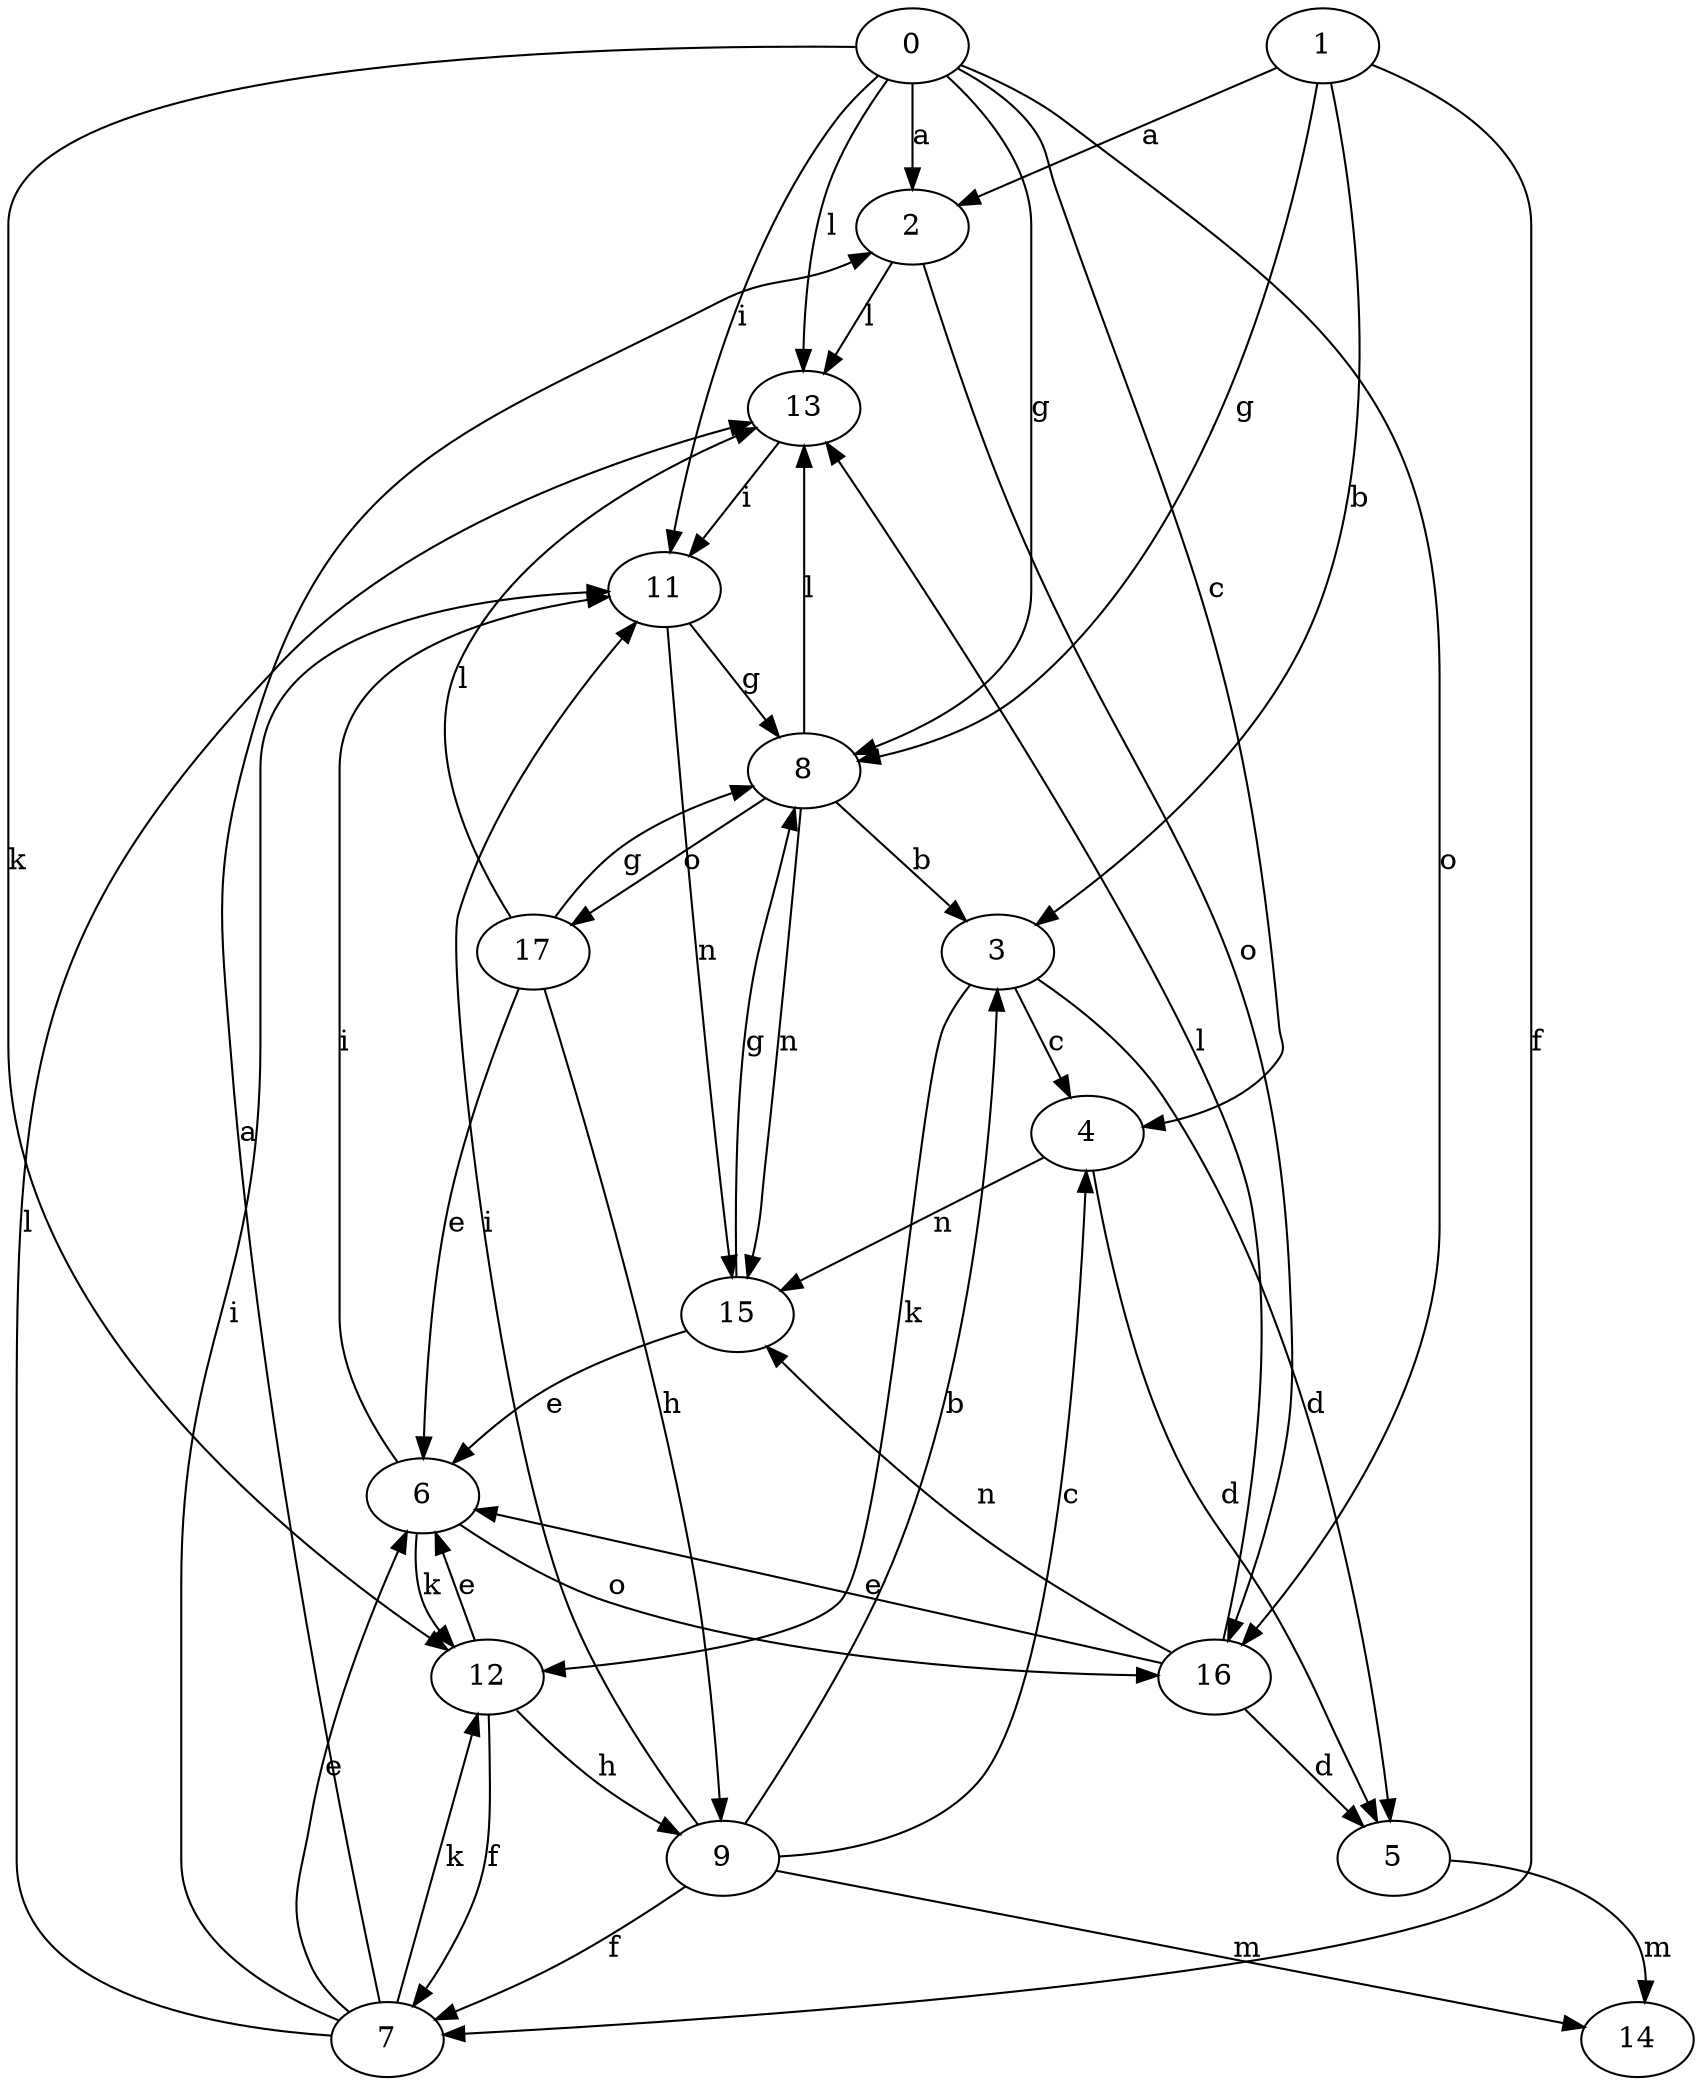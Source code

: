 strict digraph  {
1;
2;
3;
4;
5;
0;
6;
7;
8;
9;
11;
12;
13;
14;
15;
16;
17;
1 -> 2  [label=a];
1 -> 3  [label=b];
1 -> 7  [label=f];
1 -> 8  [label=g];
2 -> 13  [label=l];
2 -> 16  [label=o];
3 -> 4  [label=c];
3 -> 5  [label=d];
3 -> 12  [label=k];
4 -> 5  [label=d];
4 -> 15  [label=n];
5 -> 14  [label=m];
0 -> 2  [label=a];
0 -> 4  [label=c];
0 -> 8  [label=g];
0 -> 11  [label=i];
0 -> 12  [label=k];
0 -> 13  [label=l];
0 -> 16  [label=o];
6 -> 11  [label=i];
6 -> 12  [label=k];
6 -> 16  [label=o];
7 -> 2  [label=a];
7 -> 6  [label=e];
7 -> 11  [label=i];
7 -> 12  [label=k];
7 -> 13  [label=l];
8 -> 3  [label=b];
8 -> 13  [label=l];
8 -> 15  [label=n];
8 -> 17  [label=o];
9 -> 3  [label=b];
9 -> 4  [label=c];
9 -> 7  [label=f];
9 -> 11  [label=i];
9 -> 14  [label=m];
11 -> 8  [label=g];
11 -> 15  [label=n];
12 -> 6  [label=e];
12 -> 7  [label=f];
12 -> 9  [label=h];
13 -> 11  [label=i];
15 -> 6  [label=e];
15 -> 8  [label=g];
16 -> 5  [label=d];
16 -> 6  [label=e];
16 -> 13  [label=l];
16 -> 15  [label=n];
17 -> 6  [label=e];
17 -> 8  [label=g];
17 -> 9  [label=h];
17 -> 13  [label=l];
}
